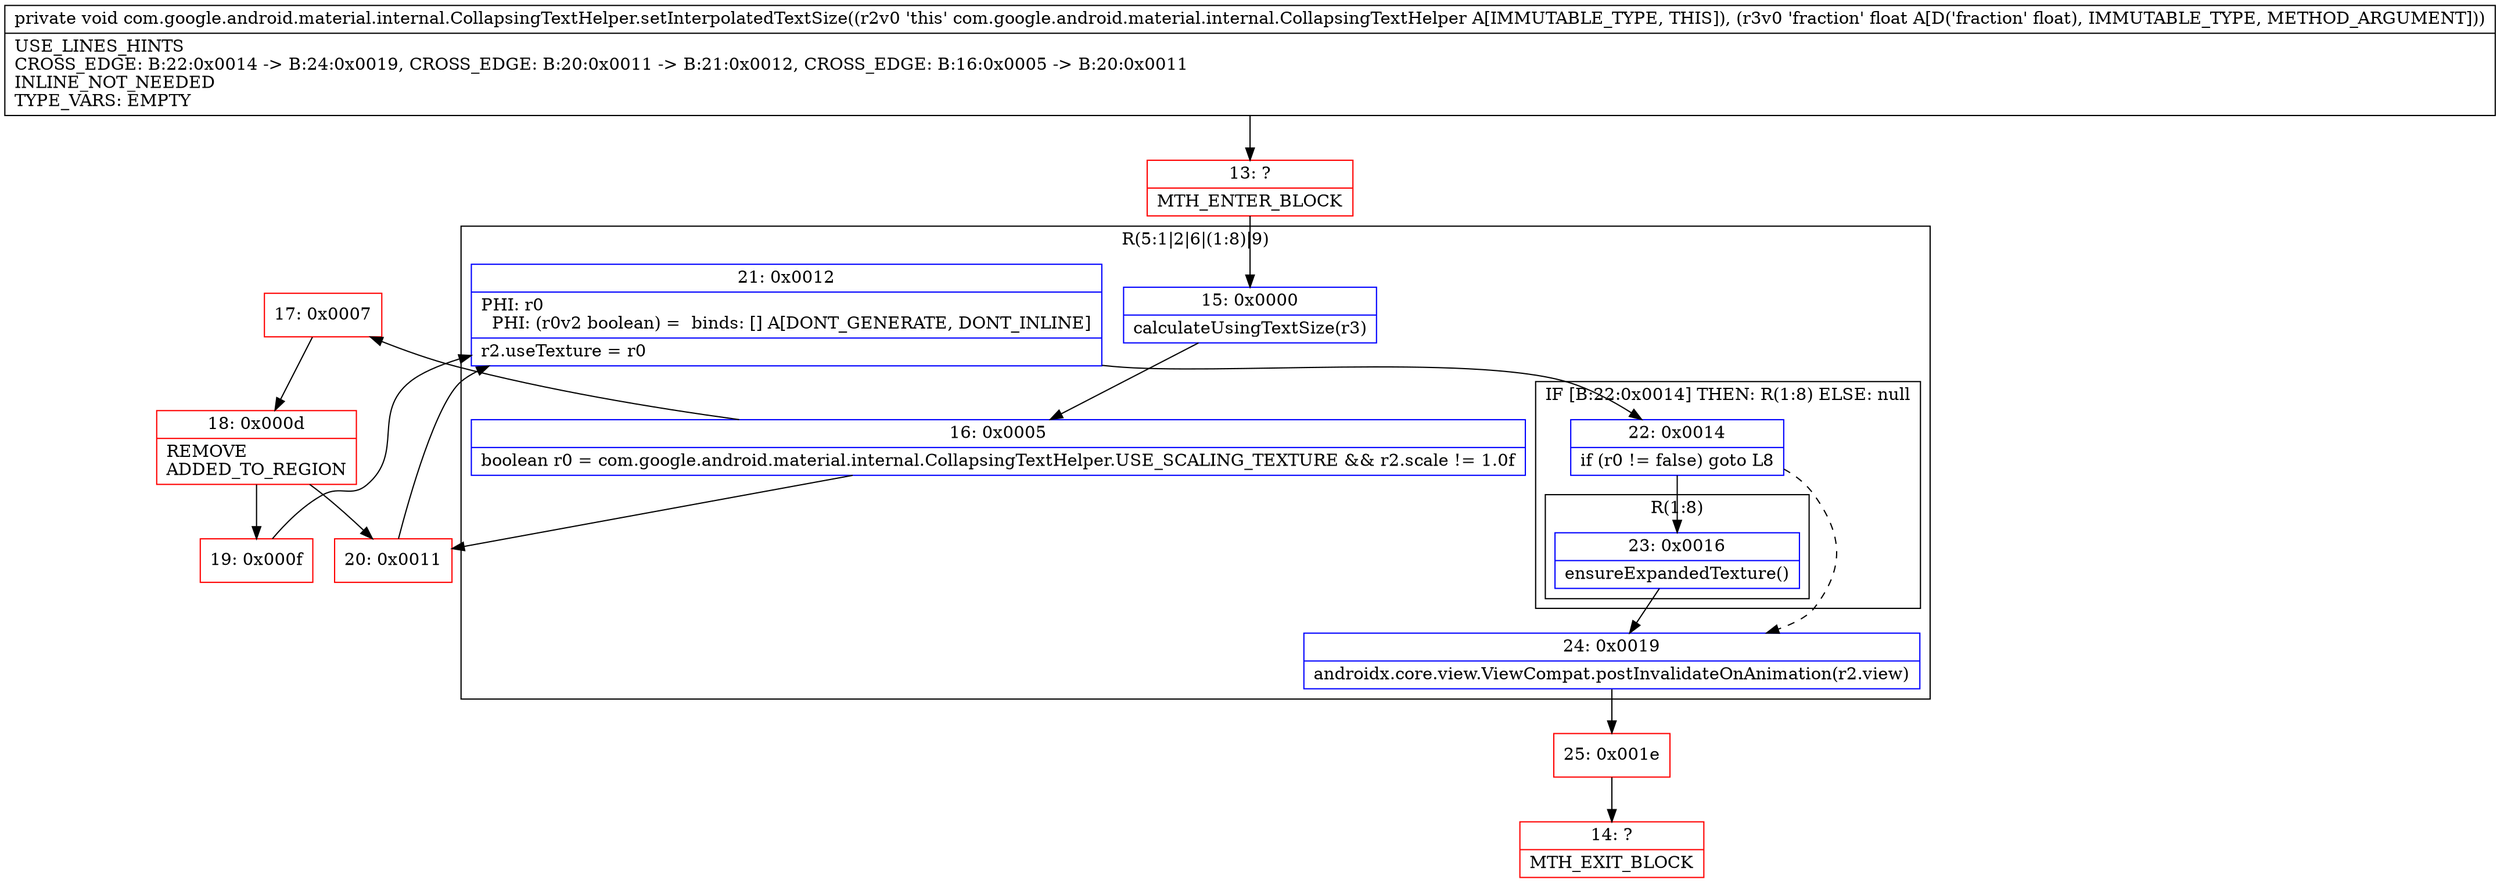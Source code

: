 digraph "CFG forcom.google.android.material.internal.CollapsingTextHelper.setInterpolatedTextSize(F)V" {
subgraph cluster_Region_1915978750 {
label = "R(5:1|2|6|(1:8)|9)";
node [shape=record,color=blue];
Node_15 [shape=record,label="{15\:\ 0x0000|calculateUsingTextSize(r3)\l}"];
Node_16 [shape=record,label="{16\:\ 0x0005|boolean r0 = com.google.android.material.internal.CollapsingTextHelper.USE_SCALING_TEXTURE && r2.scale != 1.0f\l}"];
Node_21 [shape=record,label="{21\:\ 0x0012|PHI: r0 \l  PHI: (r0v2 boolean) =  binds: [] A[DONT_GENERATE, DONT_INLINE]\l|r2.useTexture = r0\l}"];
subgraph cluster_IfRegion_862810153 {
label = "IF [B:22:0x0014] THEN: R(1:8) ELSE: null";
node [shape=record,color=blue];
Node_22 [shape=record,label="{22\:\ 0x0014|if (r0 != false) goto L8\l}"];
subgraph cluster_Region_494184643 {
label = "R(1:8)";
node [shape=record,color=blue];
Node_23 [shape=record,label="{23\:\ 0x0016|ensureExpandedTexture()\l}"];
}
}
Node_24 [shape=record,label="{24\:\ 0x0019|androidx.core.view.ViewCompat.postInvalidateOnAnimation(r2.view)\l}"];
}
Node_13 [shape=record,color=red,label="{13\:\ ?|MTH_ENTER_BLOCK\l}"];
Node_17 [shape=record,color=red,label="{17\:\ 0x0007}"];
Node_18 [shape=record,color=red,label="{18\:\ 0x000d|REMOVE\lADDED_TO_REGION\l}"];
Node_19 [shape=record,color=red,label="{19\:\ 0x000f}"];
Node_25 [shape=record,color=red,label="{25\:\ 0x001e}"];
Node_14 [shape=record,color=red,label="{14\:\ ?|MTH_EXIT_BLOCK\l}"];
Node_20 [shape=record,color=red,label="{20\:\ 0x0011}"];
MethodNode[shape=record,label="{private void com.google.android.material.internal.CollapsingTextHelper.setInterpolatedTextSize((r2v0 'this' com.google.android.material.internal.CollapsingTextHelper A[IMMUTABLE_TYPE, THIS]), (r3v0 'fraction' float A[D('fraction' float), IMMUTABLE_TYPE, METHOD_ARGUMENT]))  | USE_LINES_HINTS\lCROSS_EDGE: B:22:0x0014 \-\> B:24:0x0019, CROSS_EDGE: B:20:0x0011 \-\> B:21:0x0012, CROSS_EDGE: B:16:0x0005 \-\> B:20:0x0011\lINLINE_NOT_NEEDED\lTYPE_VARS: EMPTY\l}"];
MethodNode -> Node_13;Node_15 -> Node_16;
Node_16 -> Node_17;
Node_16 -> Node_20;
Node_21 -> Node_22;
Node_22 -> Node_23;
Node_22 -> Node_24[style=dashed];
Node_23 -> Node_24;
Node_24 -> Node_25;
Node_13 -> Node_15;
Node_17 -> Node_18;
Node_18 -> Node_19;
Node_18 -> Node_20;
Node_19 -> Node_21;
Node_25 -> Node_14;
Node_20 -> Node_21;
}

